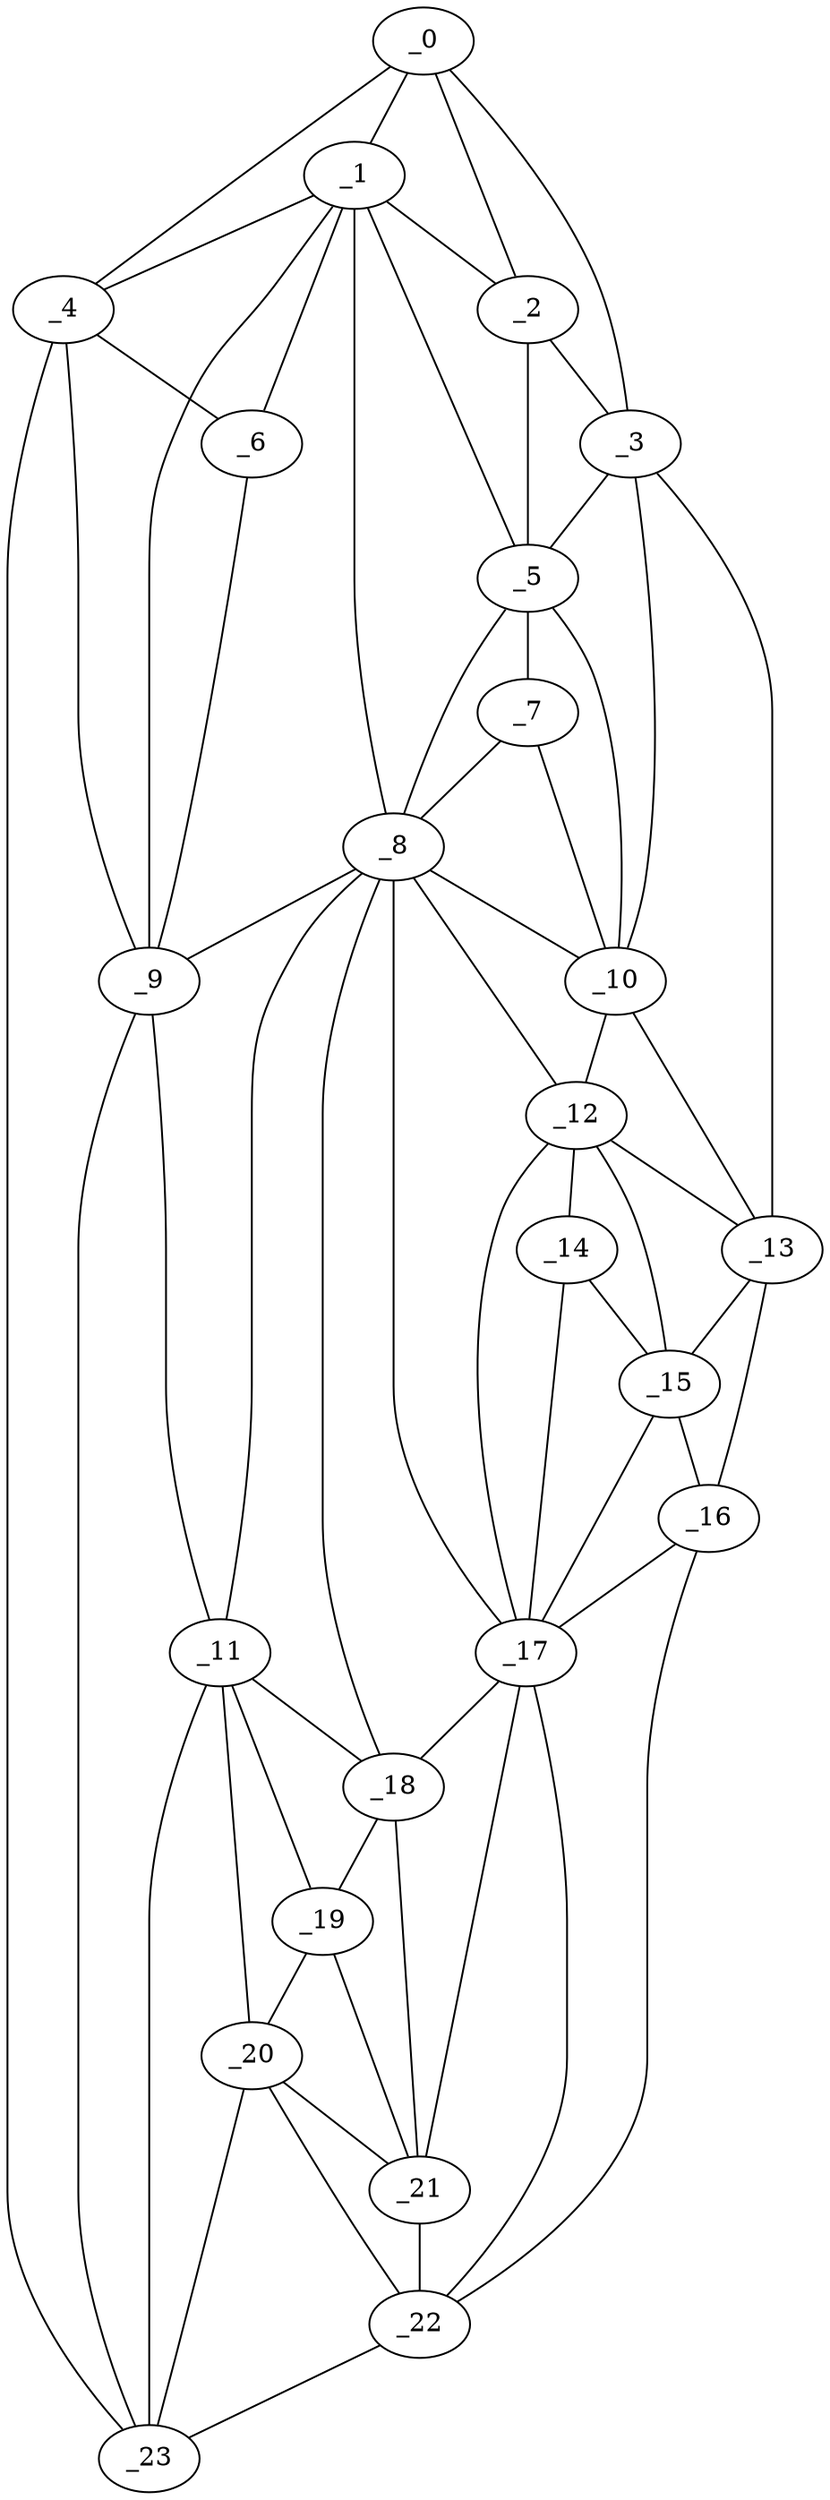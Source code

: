graph "obj66__330.gxl" {
	_0	 [x=5,
		y=67];
	_1	 [x=22,
		y=68];
	_0 -- _1	 [valence=1];
	_2	 [x=27,
		y=29];
	_0 -- _2	 [valence=2];
	_3	 [x=28,
		y=20];
	_0 -- _3	 [valence=1];
	_4	 [x=35,
		y=96];
	_0 -- _4	 [valence=1];
	_1 -- _2	 [valence=2];
	_1 -- _4	 [valence=2];
	_5	 [x=41,
		y=29];
	_1 -- _5	 [valence=1];
	_6	 [x=42,
		y=93];
	_1 -- _6	 [valence=1];
	_8	 [x=58,
		y=35];
	_1 -- _8	 [valence=2];
	_9	 [x=58,
		y=92];
	_1 -- _9	 [valence=2];
	_2 -- _3	 [valence=2];
	_2 -- _5	 [valence=2];
	_3 -- _5	 [valence=2];
	_10	 [x=61,
		y=22];
	_3 -- _10	 [valence=2];
	_13	 [x=96,
		y=19];
	_3 -- _13	 [valence=1];
	_4 -- _6	 [valence=2];
	_4 -- _9	 [valence=2];
	_23	 [x=125,
		y=101];
	_4 -- _23	 [valence=1];
	_7	 [x=51,
		y=30];
	_5 -- _7	 [valence=1];
	_5 -- _8	 [valence=2];
	_5 -- _10	 [valence=2];
	_6 -- _9	 [valence=2];
	_7 -- _8	 [valence=2];
	_7 -- _10	 [valence=2];
	_8 -- _9	 [valence=2];
	_8 -- _10	 [valence=2];
	_11	 [x=67,
		y=89];
	_8 -- _11	 [valence=1];
	_12	 [x=87,
		y=30];
	_8 -- _12	 [valence=2];
	_17	 [x=102,
		y=47];
	_8 -- _17	 [valence=2];
	_18	 [x=104,
		y=65];
	_8 -- _18	 [valence=2];
	_9 -- _11	 [valence=2];
	_9 -- _23	 [valence=2];
	_10 -- _12	 [valence=1];
	_10 -- _13	 [valence=1];
	_11 -- _18	 [valence=2];
	_19	 [x=105,
		y=74];
	_11 -- _19	 [valence=1];
	_20	 [x=113,
		y=88];
	_11 -- _20	 [valence=2];
	_11 -- _23	 [valence=2];
	_12 -- _13	 [valence=1];
	_14	 [x=99,
		y=39];
	_12 -- _14	 [valence=2];
	_15	 [x=100,
		y=30];
	_12 -- _15	 [valence=1];
	_12 -- _17	 [valence=1];
	_13 -- _15	 [valence=2];
	_16	 [x=102,
		y=23];
	_13 -- _16	 [valence=1];
	_14 -- _15	 [valence=2];
	_14 -- _17	 [valence=1];
	_15 -- _16	 [valence=1];
	_15 -- _17	 [valence=1];
	_16 -- _17	 [valence=2];
	_22	 [x=125,
		y=72];
	_16 -- _22	 [valence=1];
	_17 -- _18	 [valence=1];
	_21	 [x=119,
		y=69];
	_17 -- _21	 [valence=2];
	_17 -- _22	 [valence=2];
	_18 -- _19	 [valence=2];
	_18 -- _21	 [valence=2];
	_19 -- _20	 [valence=1];
	_19 -- _21	 [valence=2];
	_20 -- _21	 [valence=2];
	_20 -- _22	 [valence=1];
	_20 -- _23	 [valence=1];
	_21 -- _22	 [valence=1];
	_22 -- _23	 [valence=1];
}
